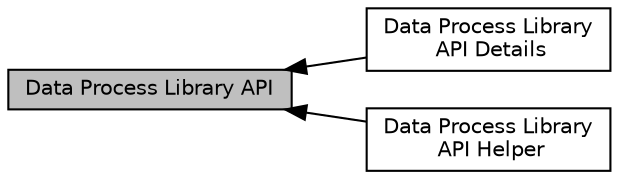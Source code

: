 digraph "Data Process Library API"
{
  bgcolor="transparent";
  edge [fontname="Helvetica",fontsize="10",labelfontname="Helvetica",labelfontsize="10"];
  node [fontname="Helvetica",fontsize="10",shape=box];
  rankdir=LR;
  Node2 [label="Data Process Library\l API Details",height=0.2,width=0.4,color="black",URL="$d3/dab/group__dproc-api.html",tooltip="Details of Dproc library API, in file lib_data_process.h."];
  Node3 [label="Data Process Library\l API Helper",height=0.2,width=0.4,color="black",URL="$df/d12/group__dproc-helper.html",tooltip="Dproc library API Helper: Struct, Enumeration and Macros, in file lib_data_process...."];
  Node1 [label="Data Process Library API",height=0.2,width=0.4,color="black", fillcolor="grey75", style="filled", fontcolor="black",tooltip="Related introductions of Dproc library."];
  Node1->Node2 [shape=plaintext, dir="back", style="solid"];
  Node1->Node3 [shape=plaintext, dir="back", style="solid"];
}
